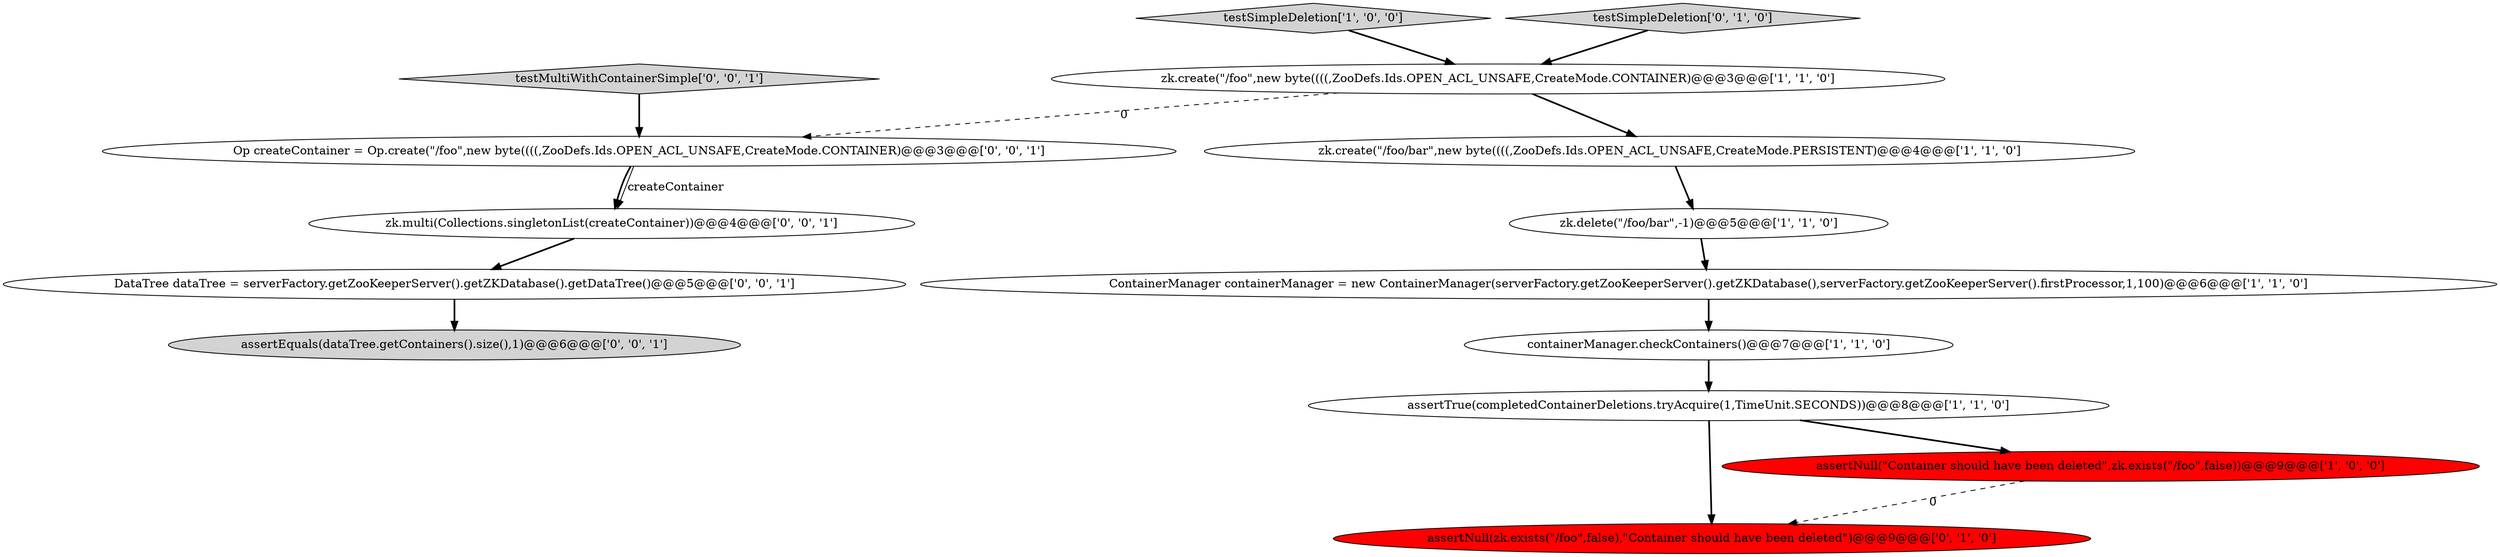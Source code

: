 digraph {
0 [style = filled, label = "zk.create(\"/foo\",new byte((((,ZooDefs.Ids.OPEN_ACL_UNSAFE,CreateMode.CONTAINER)@@@3@@@['1', '1', '0']", fillcolor = white, shape = ellipse image = "AAA0AAABBB1BBB"];
11 [style = filled, label = "testMultiWithContainerSimple['0', '0', '1']", fillcolor = lightgray, shape = diamond image = "AAA0AAABBB3BBB"];
6 [style = filled, label = "containerManager.checkContainers()@@@7@@@['1', '1', '0']", fillcolor = white, shape = ellipse image = "AAA0AAABBB1BBB"];
12 [style = filled, label = "DataTree dataTree = serverFactory.getZooKeeperServer().getZKDatabase().getDataTree()@@@5@@@['0', '0', '1']", fillcolor = white, shape = ellipse image = "AAA0AAABBB3BBB"];
8 [style = filled, label = "assertNull(zk.exists(\"/foo\",false),\"Container should have been deleted\")@@@9@@@['0', '1', '0']", fillcolor = red, shape = ellipse image = "AAA1AAABBB2BBB"];
14 [style = filled, label = "Op createContainer = Op.create(\"/foo\",new byte((((,ZooDefs.Ids.OPEN_ACL_UNSAFE,CreateMode.CONTAINER)@@@3@@@['0', '0', '1']", fillcolor = white, shape = ellipse image = "AAA0AAABBB3BBB"];
3 [style = filled, label = "testSimpleDeletion['1', '0', '0']", fillcolor = lightgray, shape = diamond image = "AAA0AAABBB1BBB"];
10 [style = filled, label = "assertEquals(dataTree.getContainers().size(),1)@@@6@@@['0', '0', '1']", fillcolor = lightgray, shape = ellipse image = "AAA0AAABBB3BBB"];
4 [style = filled, label = "zk.create(\"/foo/bar\",new byte((((,ZooDefs.Ids.OPEN_ACL_UNSAFE,CreateMode.PERSISTENT)@@@4@@@['1', '1', '0']", fillcolor = white, shape = ellipse image = "AAA0AAABBB1BBB"];
5 [style = filled, label = "zk.delete(\"/foo/bar\",-1)@@@5@@@['1', '1', '0']", fillcolor = white, shape = ellipse image = "AAA0AAABBB1BBB"];
9 [style = filled, label = "testSimpleDeletion['0', '1', '0']", fillcolor = lightgray, shape = diamond image = "AAA0AAABBB2BBB"];
13 [style = filled, label = "zk.multi(Collections.singletonList(createContainer))@@@4@@@['0', '0', '1']", fillcolor = white, shape = ellipse image = "AAA0AAABBB3BBB"];
1 [style = filled, label = "ContainerManager containerManager = new ContainerManager(serverFactory.getZooKeeperServer().getZKDatabase(),serverFactory.getZooKeeperServer().firstProcessor,1,100)@@@6@@@['1', '1', '0']", fillcolor = white, shape = ellipse image = "AAA0AAABBB1BBB"];
2 [style = filled, label = "assertNull(\"Container should have been deleted\",zk.exists(\"/foo\",false))@@@9@@@['1', '0', '0']", fillcolor = red, shape = ellipse image = "AAA1AAABBB1BBB"];
7 [style = filled, label = "assertTrue(completedContainerDeletions.tryAcquire(1,TimeUnit.SECONDS))@@@8@@@['1', '1', '0']", fillcolor = white, shape = ellipse image = "AAA0AAABBB1BBB"];
0->14 [style = dashed, label="0"];
5->1 [style = bold, label=""];
12->10 [style = bold, label=""];
1->6 [style = bold, label=""];
13->12 [style = bold, label=""];
14->13 [style = bold, label=""];
9->0 [style = bold, label=""];
6->7 [style = bold, label=""];
14->13 [style = solid, label="createContainer"];
7->8 [style = bold, label=""];
0->4 [style = bold, label=""];
11->14 [style = bold, label=""];
4->5 [style = bold, label=""];
7->2 [style = bold, label=""];
2->8 [style = dashed, label="0"];
3->0 [style = bold, label=""];
}
